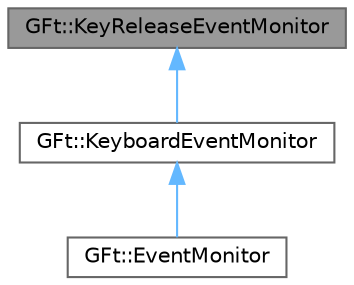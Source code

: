 digraph "GFt::KeyReleaseEventMonitor"
{
 // LATEX_PDF_SIZE
  bgcolor="transparent";
  edge [fontname=Helvetica,fontsize=10,labelfontname=Helvetica,labelfontsize=10];
  node [fontname=Helvetica,fontsize=10,shape=box,height=0.2,width=0.4];
  Node1 [id="Node000001",label="GFt::KeyReleaseEventMonitor",height=0.2,width=0.4,color="gray40", fillcolor="grey60", style="filled", fontcolor="black",tooltip="键盘释放事件监视器接口类"];
  Node1 -> Node2 [id="edge1_Node000001_Node000002",dir="back",color="steelblue1",style="solid",tooltip=" "];
  Node2 [id="Node000002",label="GFt::KeyboardEventMonitor",height=0.2,width=0.4,color="gray40", fillcolor="white", style="filled",URL="$class_g_ft_1_1_keyboard_event_monitor.html",tooltip="键盘事件监视器接口类"];
  Node2 -> Node3 [id="edge2_Node000002_Node000003",dir="back",color="steelblue1",style="solid",tooltip=" "];
  Node3 [id="Node000003",label="GFt::EventMonitor",height=0.2,width=0.4,color="gray40", fillcolor="white", style="filled",URL="$class_g_ft_1_1_event_monitor.html",tooltip="事件监视器接口类"];
}
